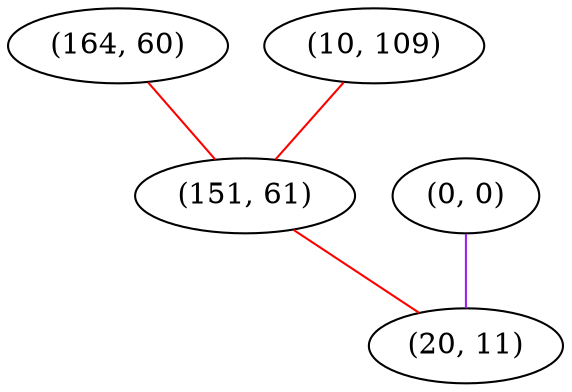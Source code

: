 graph "" {
"(164, 60)";
"(0, 0)";
"(10, 109)";
"(151, 61)";
"(20, 11)";
"(164, 60)" -- "(151, 61)"  [color=red, key=0, weight=1];
"(0, 0)" -- "(20, 11)"  [color=purple, key=0, weight=4];
"(10, 109)" -- "(151, 61)"  [color=red, key=0, weight=1];
"(151, 61)" -- "(20, 11)"  [color=red, key=0, weight=1];
}
